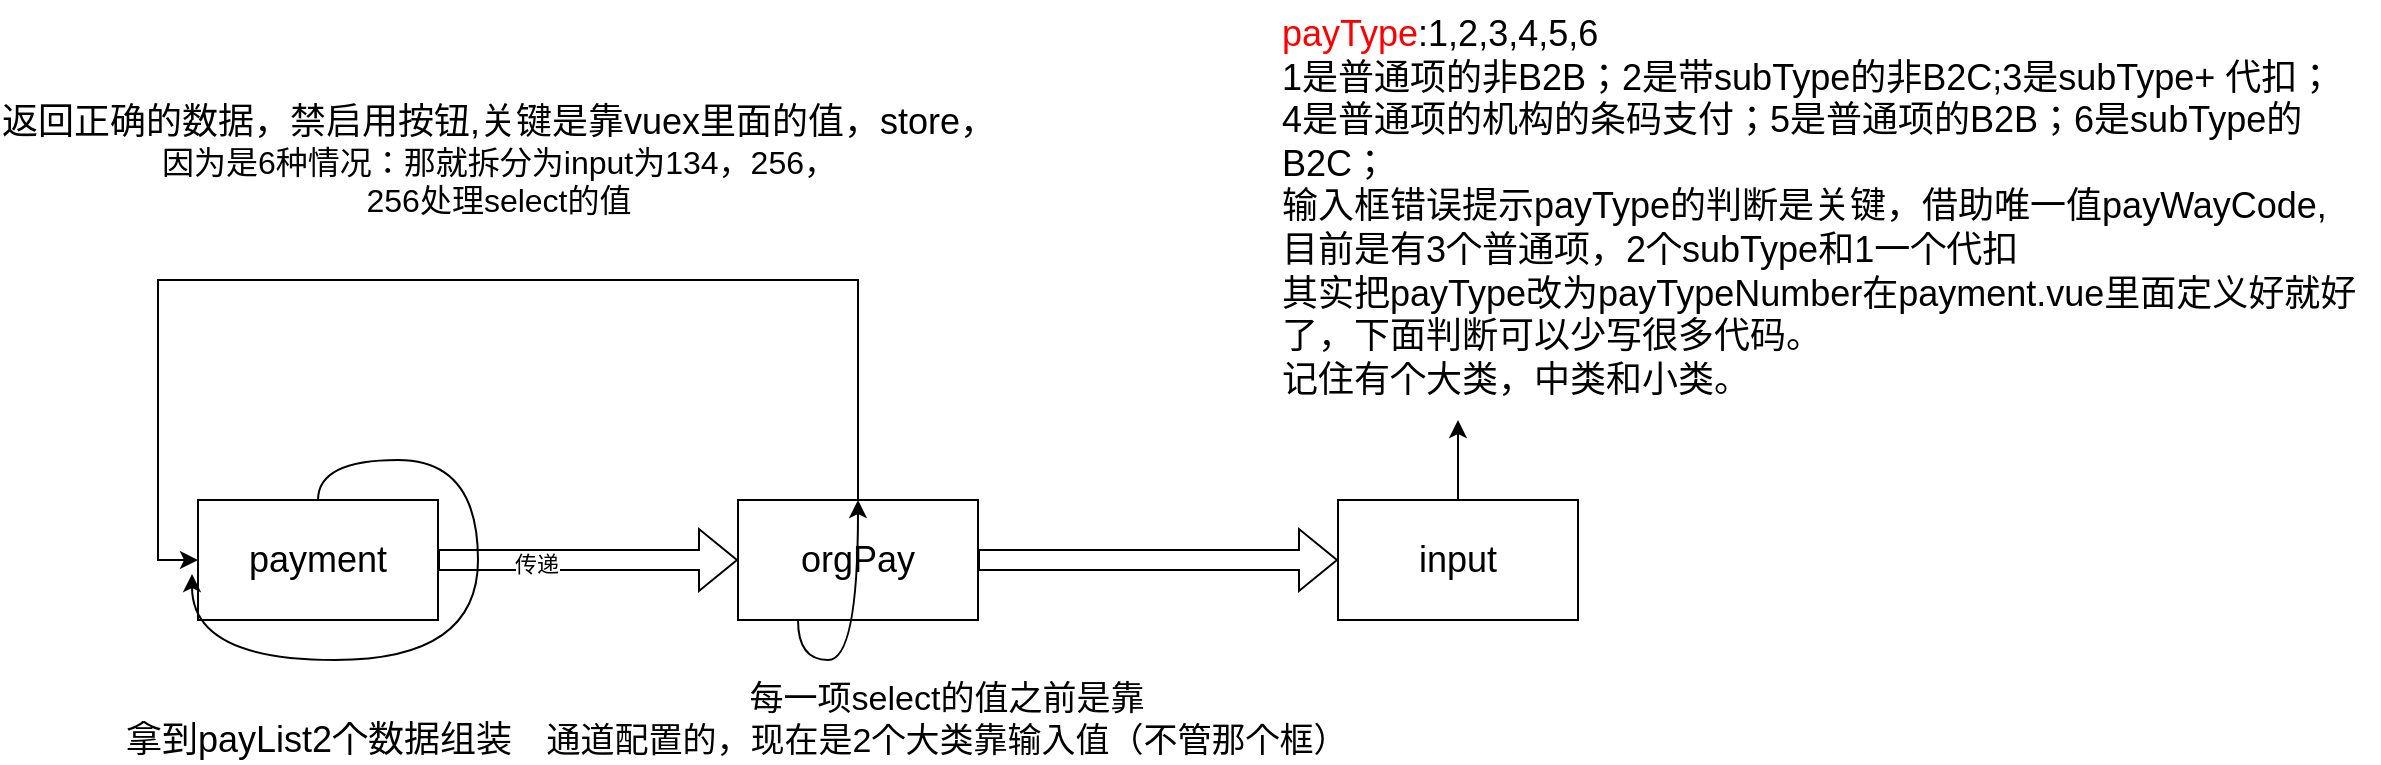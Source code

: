 <mxfile version="13.2.2" type="device"><diagram id="GTT1yrv4tHrmNQ5AafwJ" name="第 1 页"><mxGraphModel dx="1919" dy="1663" grid="1" gridSize="10" guides="1" tooltips="1" connect="1" arrows="1" fold="1" page="1" pageScale="1" pageWidth="827" pageHeight="1169" background="#ffffff" math="0" shadow="0"><root><mxCell id="0"/><mxCell id="1" parent="0"/><mxCell id="vpQHAa09npUih-kubSdb-1" style="edgeStyle=orthogonalEdgeStyle;shape=flexArrow;rounded=0;orthogonalLoop=1;jettySize=auto;html=1;entryX=0;entryY=0.5;entryDx=0;entryDy=0;" parent="1" source="-Lq5UWQd94oXpuFyciO1-2" target="-Lq5UWQd94oXpuFyciO1-3" edge="1"><mxGeometry relative="1" as="geometry"/></mxCell><mxCell id="mE-IuHAX3zi0Q3MvTrU9-2" value="传递" style="edgeLabel;html=1;align=center;verticalAlign=middle;resizable=0;points=[];" parent="vpQHAa09npUih-kubSdb-1" vertex="1" connectable="0"><mxGeometry x="-0.347" y="-2" relative="1" as="geometry"><mxPoint as="offset"/></mxGeometry></mxCell><mxCell id="-Lq5UWQd94oXpuFyciO1-2" value="&lt;font style=&quot;font-size: 18px&quot;&gt;payment&lt;/font&gt;" style="rounded=0;whiteSpace=wrap;html=1;" parent="1" vertex="1"><mxGeometry x="40" y="120" width="120" height="60" as="geometry"/></mxCell><mxCell id="vpQHAa09npUih-kubSdb-2" style="edgeStyle=orthogonalEdgeStyle;shape=flexArrow;rounded=0;orthogonalLoop=1;jettySize=auto;html=1;" parent="1" source="-Lq5UWQd94oXpuFyciO1-3" target="-Lq5UWQd94oXpuFyciO1-4" edge="1"><mxGeometry relative="1" as="geometry"/></mxCell><mxCell id="mE-IuHAX3zi0Q3MvTrU9-8" style="edgeStyle=orthogonalEdgeStyle;rounded=0;orthogonalLoop=1;jettySize=auto;html=1;exitX=0.5;exitY=0;exitDx=0;exitDy=0;entryX=0;entryY=0.5;entryDx=0;entryDy=0;" parent="1" edge="1"><mxGeometry relative="1" as="geometry"><mxPoint x="370" y="120" as="sourcePoint"/><mxPoint x="40" y="150" as="targetPoint"/><Array as="points"><mxPoint x="370" y="10"/><mxPoint x="20" y="10"/><mxPoint x="20" y="150"/></Array></mxGeometry></mxCell><mxCell id="mE-IuHAX3zi0Q3MvTrU9-9" value="&lt;div&gt;&lt;font style=&quot;font-size: 18px&quot;&gt;返回正确的数据，禁启用按钮,关键是靠vuex里面的值，store，&lt;/font&gt;&lt;/div&gt;&lt;div&gt;&lt;font size=&quot;3&quot;&gt;因为是6种情况：那就拆分为input为134，256，&lt;/font&gt;&lt;/div&gt;&lt;div&gt;&lt;font size=&quot;3&quot;&gt;256处理select的值&lt;/font&gt;&lt;/div&gt;" style="edgeLabel;html=1;align=center;verticalAlign=middle;resizable=0;points=[];labelBackgroundColor=none;" parent="mE-IuHAX3zi0Q3MvTrU9-8" vertex="1" connectable="0"><mxGeometry x="-0.054" relative="1" as="geometry"><mxPoint x="3" y="-60" as="offset"/></mxGeometry></mxCell><mxCell id="-Lq5UWQd94oXpuFyciO1-3" value="&lt;font style=&quot;font-size: 18px&quot;&gt;orgPay&lt;/font&gt;" style="rounded=0;whiteSpace=wrap;html=1;" parent="1" vertex="1"><mxGeometry x="310" y="120" width="120" height="60" as="geometry"/></mxCell><mxCell id="mE-IuHAX3zi0Q3MvTrU9-11" style="edgeStyle=orthogonalEdgeStyle;rounded=0;orthogonalLoop=1;jettySize=auto;html=1;exitX=0.5;exitY=0;exitDx=0;exitDy=0;" parent="1" source="-Lq5UWQd94oXpuFyciO1-4" edge="1"><mxGeometry relative="1" as="geometry"><mxPoint x="670" y="80" as="targetPoint"/></mxGeometry></mxCell><mxCell id="-Lq5UWQd94oXpuFyciO1-4" value="&lt;font style=&quot;font-size: 18px&quot;&gt;input&lt;/font&gt;" style="rounded=0;whiteSpace=wrap;html=1;" parent="1" vertex="1"><mxGeometry x="610" y="120" width="120" height="60" as="geometry"/></mxCell><mxCell id="mE-IuHAX3zi0Q3MvTrU9-3" style="edgeStyle=orthogonalEdgeStyle;curved=1;rounded=0;orthogonalLoop=1;jettySize=auto;html=1;entryX=-0.025;entryY=0.617;entryDx=0;entryDy=0;entryPerimeter=0;" parent="1" source="-Lq5UWQd94oXpuFyciO1-2" target="-Lq5UWQd94oXpuFyciO1-2" edge="1"><mxGeometry relative="1" as="geometry"/></mxCell><mxCell id="mE-IuHAX3zi0Q3MvTrU9-4" value="&lt;font style=&quot;font-size: 18px&quot;&gt;拿到payList2个数据组装&lt;/font&gt;" style="edgeLabel;html=1;align=center;verticalAlign=middle;resizable=0;points=[];" parent="mE-IuHAX3zi0Q3MvTrU9-3" vertex="1" connectable="0"><mxGeometry x="0.207" y="-5" relative="1" as="geometry"><mxPoint x="-47" y="45" as="offset"/></mxGeometry></mxCell><mxCell id="mE-IuHAX3zi0Q3MvTrU9-5" style="edgeStyle=orthogonalEdgeStyle;curved=1;rounded=0;orthogonalLoop=1;jettySize=auto;html=1;exitX=0.25;exitY=1;exitDx=0;exitDy=0;entryX=0.5;entryY=0;entryDx=0;entryDy=0;" parent="1" source="-Lq5UWQd94oXpuFyciO1-3" target="-Lq5UWQd94oXpuFyciO1-3" edge="1"><mxGeometry relative="1" as="geometry"/></mxCell><mxCell id="mE-IuHAX3zi0Q3MvTrU9-6" value="&lt;div&gt;&lt;span style=&quot;font-size: 17px&quot;&gt;每一项select的值之前是靠&lt;/span&gt;&lt;/div&gt;&lt;div&gt;&lt;span style=&quot;font-size: 17px&quot;&gt;通道配置的，现在是2个大类靠输入值（不管那个框）&lt;/span&gt;&lt;/div&gt;" style="text;html=1;resizable=0;autosize=1;align=center;verticalAlign=middle;points=[];fillColor=none;strokeColor=none;rounded=0;" parent="1" vertex="1"><mxGeometry x="204" y="210" width="420" height="40" as="geometry"/></mxCell><mxCell id="mE-IuHAX3zi0Q3MvTrU9-10" value="&lt;font style=&quot;font-size: 18px&quot;&gt;&lt;font color=&quot;#ff0000&quot;&gt;payType&lt;/font&gt;:1,2,3,4,5,6&lt;br&gt;1是普通项的非B2B；2是带subType的非B2C;3是subType+ 代扣；&lt;br&gt;4是普通项的机构的条码支付；5是普通项的B2B；6是subType的B2C；&lt;br&gt;输入框错误提示payType的判断是关键，借助唯一值payWayCode,&lt;br&gt;目前是有3个普通项，2个subType和1一个代扣&lt;br&gt;其实把payType改为payTypeNumber在payment.vue里面定义好就好了，下面判断可以少写很多代码。&lt;br&gt;记住有个大类，中类和小类。&lt;/font&gt;" style="text;whiteSpace=wrap;html=1;align=left;" parent="1" vertex="1"><mxGeometry x="580" y="-130" width="550" height="90" as="geometry"/></mxCell></root></mxGraphModel></diagram></mxfile>